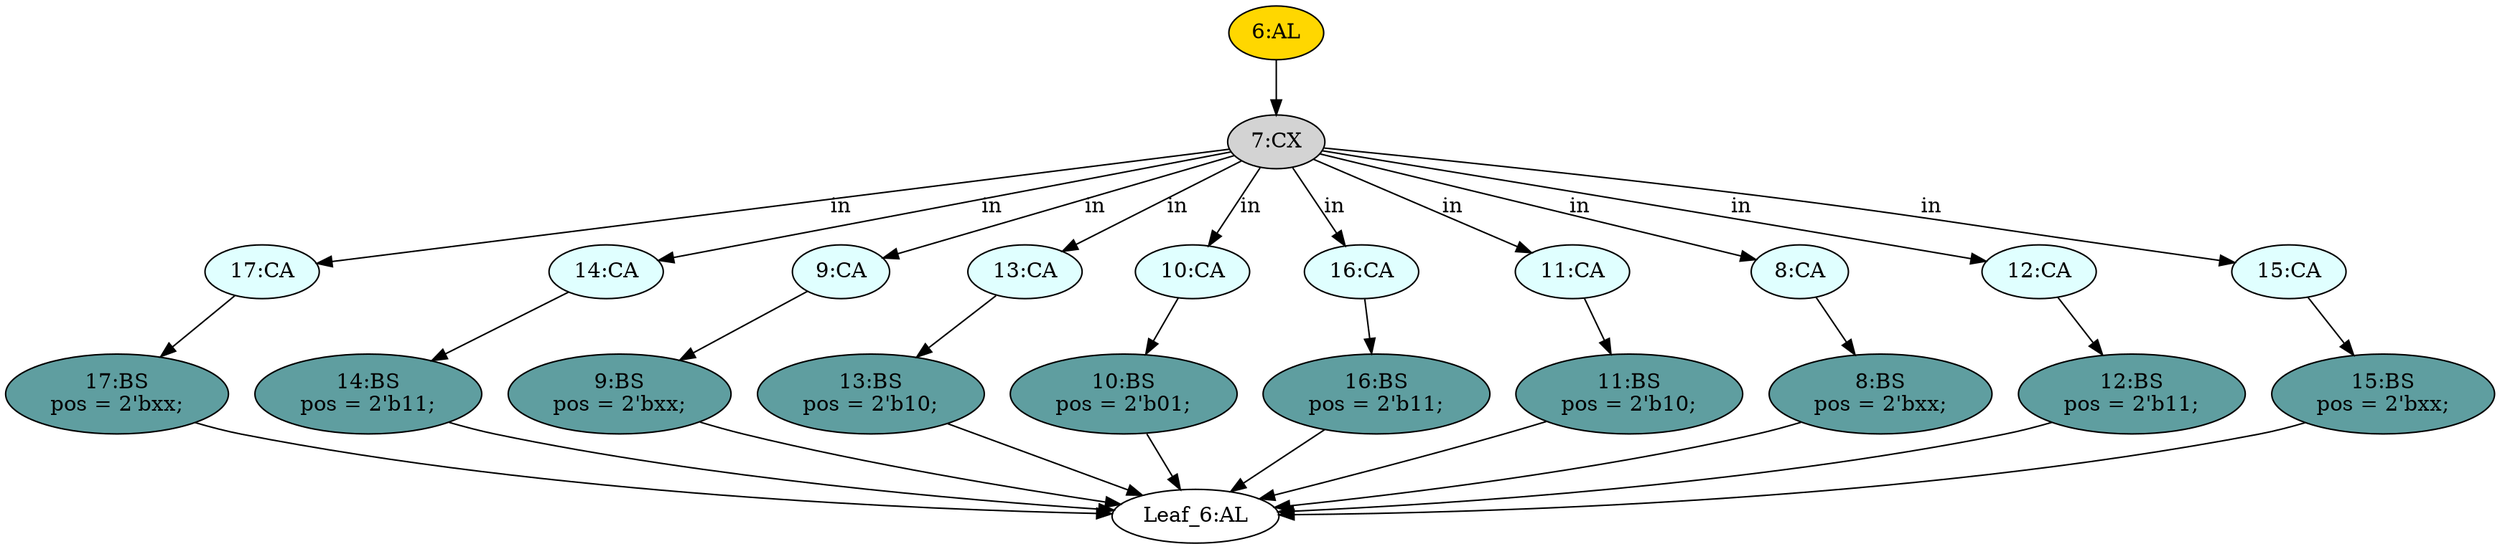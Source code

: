 strict digraph "" {
	node [label="\N"];
	"7:CX"	[ast="<pyverilog.vparser.ast.CasexStatement object at 0x7f7e2f8995d0>",
		fillcolor=lightgray,
		label="7:CX",
		statements="[]",
		style=filled,
		typ=CasexStatement];
	"17:CA"	[ast="<pyverilog.vparser.ast.Case object at 0x7f7e2f892690>",
		fillcolor=lightcyan,
		label="17:CA",
		statements="[]",
		style=filled,
		typ=Case];
	"7:CX" -> "17:CA"	[cond="['in']",
		label=in,
		lineno=7];
	"14:CA"	[ast="<pyverilog.vparser.ast.Case object at 0x7f7e2f892090>",
		fillcolor=lightcyan,
		label="14:CA",
		statements="[]",
		style=filled,
		typ=Case];
	"7:CX" -> "14:CA"	[cond="['in']",
		label=in,
		lineno=7];
	"9:CA"	[ast="<pyverilog.vparser.ast.Case object at 0x7f7e2f899950>",
		fillcolor=lightcyan,
		label="9:CA",
		statements="[]",
		style=filled,
		typ=Case];
	"7:CX" -> "9:CA"	[cond="['in']",
		label=in,
		lineno=7];
	"13:CA"	[ast="<pyverilog.vparser.ast.Case object at 0x7f7e2f899e50>",
		fillcolor=lightcyan,
		label="13:CA",
		statements="[]",
		style=filled,
		typ=Case];
	"7:CX" -> "13:CA"	[cond="['in']",
		label=in,
		lineno=7];
	"10:CA"	[ast="<pyverilog.vparser.ast.Case object at 0x7f7e2fd6f790>",
		fillcolor=lightcyan,
		label="10:CA",
		statements="[]",
		style=filled,
		typ=Case];
	"7:CX" -> "10:CA"	[cond="['in']",
		label=in,
		lineno=7];
	"16:CA"	[ast="<pyverilog.vparser.ast.Case object at 0x7f7e2f892490>",
		fillcolor=lightcyan,
		label="16:CA",
		statements="[]",
		style=filled,
		typ=Case];
	"7:CX" -> "16:CA"	[cond="['in']",
		label=in,
		lineno=7];
	"11:CA"	[ast="<pyverilog.vparser.ast.Case object at 0x7f7e2f899a50>",
		fillcolor=lightcyan,
		label="11:CA",
		statements="[]",
		style=filled,
		typ=Case];
	"7:CX" -> "11:CA"	[cond="['in']",
		label=in,
		lineno=7];
	"8:CA"	[ast="<pyverilog.vparser.ast.Case object at 0x7f7e2f899750>",
		fillcolor=lightcyan,
		label="8:CA",
		statements="[]",
		style=filled,
		typ=Case];
	"7:CX" -> "8:CA"	[cond="['in']",
		label=in,
		lineno=7];
	"12:CA"	[ast="<pyverilog.vparser.ast.Case object at 0x7f7e2f899c50>",
		fillcolor=lightcyan,
		label="12:CA",
		statements="[]",
		style=filled,
		typ=Case];
	"7:CX" -> "12:CA"	[cond="['in']",
		label=in,
		lineno=7];
	"15:CA"	[ast="<pyverilog.vparser.ast.Case object at 0x7f7e2f892290>",
		fillcolor=lightcyan,
		label="15:CA",
		statements="[]",
		style=filled,
		typ=Case];
	"7:CX" -> "15:CA"	[cond="['in']",
		label=in,
		lineno=7];
	"17:BS"	[ast="<pyverilog.vparser.ast.BlockingSubstitution object at 0x7f7e2f8926d0>",
		fillcolor=cadetblue,
		label="17:BS
pos = 2'bxx;",
		statements="[<pyverilog.vparser.ast.BlockingSubstitution object at 0x7f7e2f8926d0>]",
		style=filled,
		typ=BlockingSubstitution];
	"17:CA" -> "17:BS"	[cond="[]",
		lineno=None];
	"8:BS"	[ast="<pyverilog.vparser.ast.BlockingSubstitution object at 0x7f7e2f8997d0>",
		fillcolor=cadetblue,
		label="8:BS
pos = 2'bxx;",
		statements="[<pyverilog.vparser.ast.BlockingSubstitution object at 0x7f7e2f8997d0>]",
		style=filled,
		typ=BlockingSubstitution];
	"Leaf_6:AL"	[def_var="['pos']",
		label="Leaf_6:AL"];
	"8:BS" -> "Leaf_6:AL"	[cond="[]",
		lineno=None];
	"12:BS"	[ast="<pyverilog.vparser.ast.BlockingSubstitution object at 0x7f7e2f899cd0>",
		fillcolor=cadetblue,
		label="12:BS
pos = 2'b11;",
		statements="[<pyverilog.vparser.ast.BlockingSubstitution object at 0x7f7e2f899cd0>]",
		style=filled,
		typ=BlockingSubstitution];
	"12:BS" -> "Leaf_6:AL"	[cond="[]",
		lineno=None];
	"14:BS"	[ast="<pyverilog.vparser.ast.BlockingSubstitution object at 0x7f7e2f892110>",
		fillcolor=cadetblue,
		label="14:BS
pos = 2'b11;",
		statements="[<pyverilog.vparser.ast.BlockingSubstitution object at 0x7f7e2f892110>]",
		style=filled,
		typ=BlockingSubstitution];
	"14:CA" -> "14:BS"	[cond="[]",
		lineno=None];
	"6:AL"	[ast="<pyverilog.vparser.ast.Always object at 0x7f7e2f892890>",
		clk_sens=False,
		fillcolor=gold,
		label="6:AL",
		sens="[]",
		statements="[]",
		style=filled,
		typ=Always,
		use_var="['in']"];
	"6:AL" -> "7:CX"	[cond="[]",
		lineno=None];
	"11:BS"	[ast="<pyverilog.vparser.ast.BlockingSubstitution object at 0x7f7e2f899ad0>",
		fillcolor=cadetblue,
		label="11:BS
pos = 2'b10;",
		statements="[<pyverilog.vparser.ast.BlockingSubstitution object at 0x7f7e2f899ad0>]",
		style=filled,
		typ=BlockingSubstitution];
	"11:BS" -> "Leaf_6:AL"	[cond="[]",
		lineno=None];
	"9:BS"	[ast="<pyverilog.vparser.ast.BlockingSubstitution object at 0x7f7e2f88ed90>",
		fillcolor=cadetblue,
		label="9:BS
pos = 2'bxx;",
		statements="[<pyverilog.vparser.ast.BlockingSubstitution object at 0x7f7e2f88ed90>]",
		style=filled,
		typ=BlockingSubstitution];
	"9:CA" -> "9:BS"	[cond="[]",
		lineno=None];
	"13:BS"	[ast="<pyverilog.vparser.ast.BlockingSubstitution object at 0x7f7e2f899ed0>",
		fillcolor=cadetblue,
		label="13:BS
pos = 2'b10;",
		statements="[<pyverilog.vparser.ast.BlockingSubstitution object at 0x7f7e2f899ed0>]",
		style=filled,
		typ=BlockingSubstitution];
	"13:CA" -> "13:BS"	[cond="[]",
		lineno=None];
	"10:BS"	[ast="<pyverilog.vparser.ast.BlockingSubstitution object at 0x7f7e2fd6ff90>",
		fillcolor=cadetblue,
		label="10:BS
pos = 2'b01;",
		statements="[<pyverilog.vparser.ast.BlockingSubstitution object at 0x7f7e2fd6ff90>]",
		style=filled,
		typ=BlockingSubstitution];
	"10:CA" -> "10:BS"	[cond="[]",
		lineno=None];
	"16:BS"	[ast="<pyverilog.vparser.ast.BlockingSubstitution object at 0x7f7e2f892510>",
		fillcolor=cadetblue,
		label="16:BS
pos = 2'b11;",
		statements="[<pyverilog.vparser.ast.BlockingSubstitution object at 0x7f7e2f892510>]",
		style=filled,
		typ=BlockingSubstitution];
	"16:CA" -> "16:BS"	[cond="[]",
		lineno=None];
	"11:CA" -> "11:BS"	[cond="[]",
		lineno=None];
	"9:BS" -> "Leaf_6:AL"	[cond="[]",
		lineno=None];
	"17:BS" -> "Leaf_6:AL"	[cond="[]",
		lineno=None];
	"15:BS"	[ast="<pyverilog.vparser.ast.BlockingSubstitution object at 0x7f7e2f892310>",
		fillcolor=cadetblue,
		label="15:BS
pos = 2'bxx;",
		statements="[<pyverilog.vparser.ast.BlockingSubstitution object at 0x7f7e2f892310>]",
		style=filled,
		typ=BlockingSubstitution];
	"15:BS" -> "Leaf_6:AL"	[cond="[]",
		lineno=None];
	"8:CA" -> "8:BS"	[cond="[]",
		lineno=None];
	"14:BS" -> "Leaf_6:AL"	[cond="[]",
		lineno=None];
	"12:CA" -> "12:BS"	[cond="[]",
		lineno=None];
	"16:BS" -> "Leaf_6:AL"	[cond="[]",
		lineno=None];
	"10:BS" -> "Leaf_6:AL"	[cond="[]",
		lineno=None];
	"13:BS" -> "Leaf_6:AL"	[cond="[]",
		lineno=None];
	"15:CA" -> "15:BS"	[cond="[]",
		lineno=None];
}
